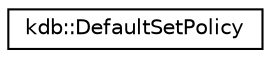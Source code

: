 digraph "Graphical Class Hierarchy"
{
  edge [fontname="Helvetica",fontsize="10",labelfontname="Helvetica",labelfontsize="10"];
  node [fontname="Helvetica",fontsize="10",shape=record];
  rankdir="LR";
  Node0 [label="kdb::DefaultSetPolicy",height=0.2,width=0.4,color="black", fillcolor="white", style="filled",URL="$classkdb_1_1DefaultSetPolicy.html",tooltip="Implements creating user:/ key when key is not found. "];
}
